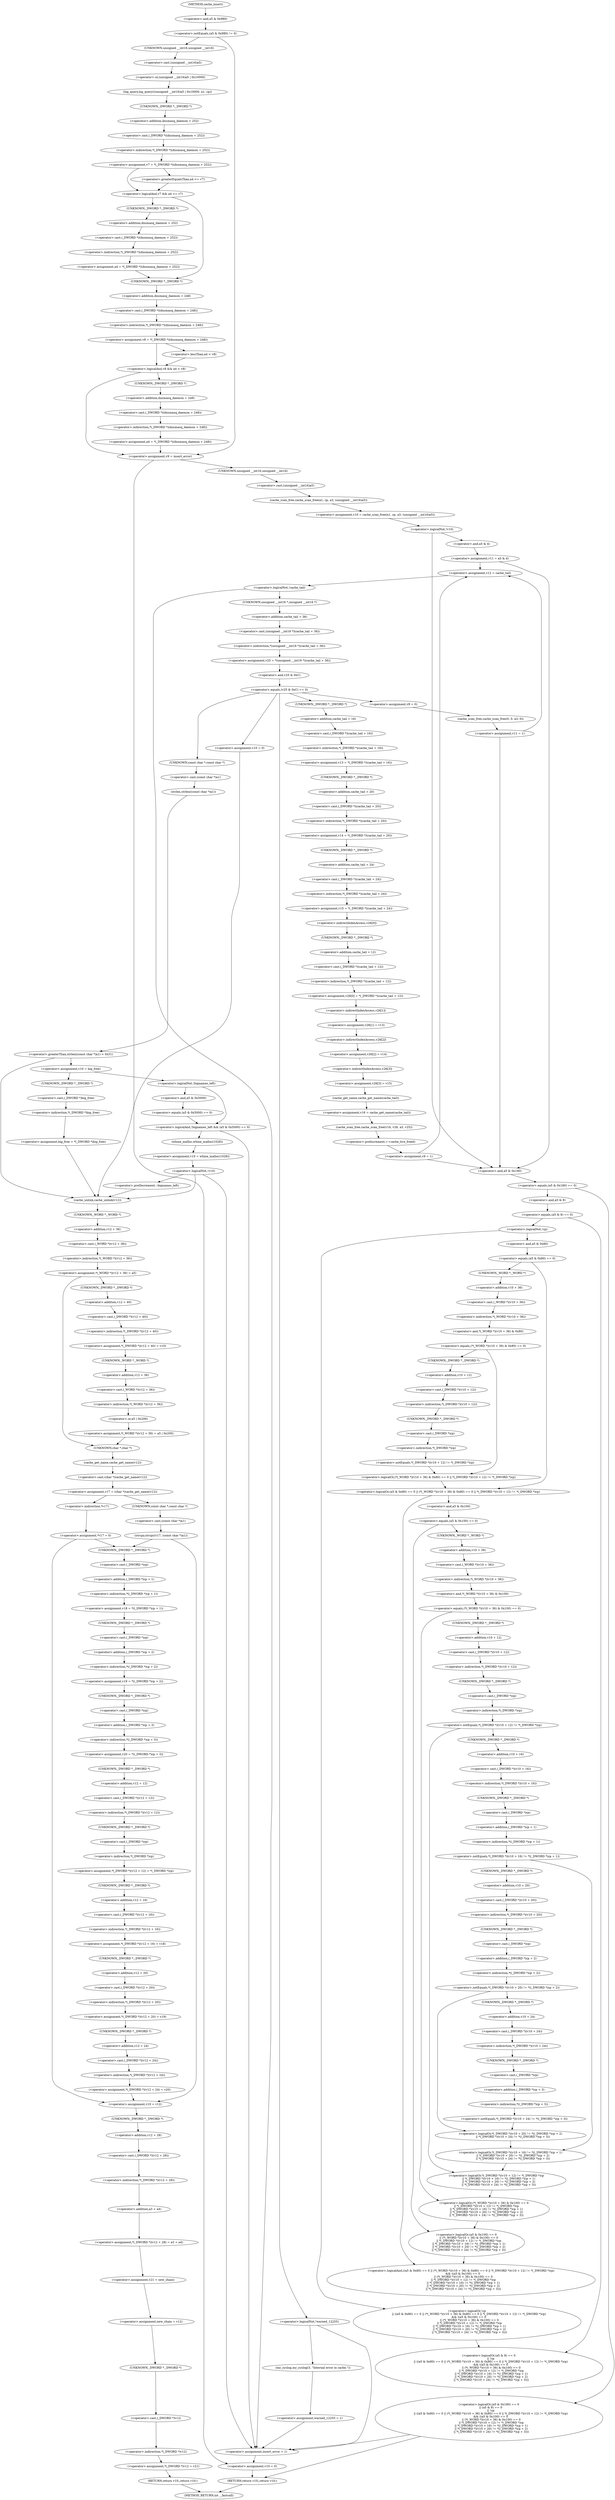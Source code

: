 digraph cache_insert {  
"1000143" [label = "(<operator>.notEquals,(a5 & 0x980) != 0)" ]
"1000144" [label = "(<operator>.and,a5 & 0x980)" ]
"1000149" [label = "(log_query,log_query((unsigned __int16)a5 | 0x10000, a1, cp))" ]
"1000150" [label = "(<operator>.or,(unsigned __int16)a5 | 0x10000)" ]
"1000151" [label = "(<operator>.cast,(unsigned __int16)a5)" ]
"1000152" [label = "(UNKNOWN,unsigned __int16,unsigned __int16)" ]
"1000157" [label = "(<operator>.assignment,v7 = *(_DWORD *)(dnsmasq_daemon + 252))" ]
"1000159" [label = "(<operator>.indirection,*(_DWORD *)(dnsmasq_daemon + 252))" ]
"1000160" [label = "(<operator>.cast,(_DWORD *)(dnsmasq_daemon + 252))" ]
"1000161" [label = "(UNKNOWN,_DWORD *,_DWORD *)" ]
"1000162" [label = "(<operator>.addition,dnsmasq_daemon + 252)" ]
"1000166" [label = "(<operator>.logicalAnd,v7 && a4 >= v7)" ]
"1000168" [label = "(<operator>.greaterEqualsThan,a4 >= v7)" ]
"1000171" [label = "(<operator>.assignment,a4 = *(_DWORD *)(dnsmasq_daemon + 252))" ]
"1000173" [label = "(<operator>.indirection,*(_DWORD *)(dnsmasq_daemon + 252))" ]
"1000174" [label = "(<operator>.cast,(_DWORD *)(dnsmasq_daemon + 252))" ]
"1000175" [label = "(UNKNOWN,_DWORD *,_DWORD *)" ]
"1000176" [label = "(<operator>.addition,dnsmasq_daemon + 252)" ]
"1000179" [label = "(<operator>.assignment,v8 = *(_DWORD *)(dnsmasq_daemon + 248))" ]
"1000181" [label = "(<operator>.indirection,*(_DWORD *)(dnsmasq_daemon + 248))" ]
"1000182" [label = "(<operator>.cast,(_DWORD *)(dnsmasq_daemon + 248))" ]
"1000183" [label = "(UNKNOWN,_DWORD *,_DWORD *)" ]
"1000184" [label = "(<operator>.addition,dnsmasq_daemon + 248)" ]
"1000188" [label = "(<operator>.logicalAnd,v8 && a4 < v8)" ]
"1000190" [label = "(<operator>.lessThan,a4 < v8)" ]
"1000193" [label = "(<operator>.assignment,a4 = *(_DWORD *)(dnsmasq_daemon + 248))" ]
"1000195" [label = "(<operator>.indirection,*(_DWORD *)(dnsmasq_daemon + 248))" ]
"1000196" [label = "(<operator>.cast,(_DWORD *)(dnsmasq_daemon + 248))" ]
"1000197" [label = "(UNKNOWN,_DWORD *,_DWORD *)" ]
"1000198" [label = "(<operator>.addition,dnsmasq_daemon + 248)" ]
"1000201" [label = "(<operator>.assignment,v9 = insert_error)" ]
"1000207" [label = "(<operator>.assignment,v10 = cache_scan_free(a1, cp, a3, (unsigned __int16)a5))" ]
"1000209" [label = "(cache_scan_free,cache_scan_free(a1, cp, a3, (unsigned __int16)a5))" ]
"1000213" [label = "(<operator>.cast,(unsigned __int16)a5)" ]
"1000214" [label = "(UNKNOWN,unsigned __int16,unsigned __int16)" ]
"1000217" [label = "(<operator>.logicalNot,!v10)" ]
"1000220" [label = "(<operator>.assignment,v11 = a5 & 4)" ]
"1000222" [label = "(<operator>.and,a5 & 4)" ]
"1000228" [label = "(<operator>.assignment,v12 = cache_tail)" ]
"1000232" [label = "(<operator>.logicalNot,!cache_tail)" ]
"1000235" [label = "(<operator>.assignment,v25 = *(unsigned __int16 *)(cache_tail + 36))" ]
"1000237" [label = "(<operator>.indirection,*(unsigned __int16 *)(cache_tail + 36))" ]
"1000238" [label = "(<operator>.cast,(unsigned __int16 *)(cache_tail + 36))" ]
"1000239" [label = "(UNKNOWN,unsigned __int16 *,unsigned __int16 *)" ]
"1000240" [label = "(<operator>.addition,cache_tail + 36)" ]
"1000244" [label = "(<operator>.equals,(v25 & 0xC) == 0)" ]
"1000245" [label = "(<operator>.and,v25 & 0xC)" ]
"1000254" [label = "(<operator>.greaterThan,strlen((const char *)a1) > 0x31)" ]
"1000255" [label = "(strlen,strlen((const char *)a1))" ]
"1000256" [label = "(<operator>.cast,(const char *)a1)" ]
"1000257" [label = "(UNKNOWN,const char *,const char *)" ]
"1000261" [label = "(<operator>.assignment,v10 = big_free)" ]
"1000267" [label = "(<operator>.assignment,big_free = *(_DWORD *)big_free)" ]
"1000269" [label = "(<operator>.indirection,*(_DWORD *)big_free)" ]
"1000270" [label = "(<operator>.cast,(_DWORD *)big_free)" ]
"1000271" [label = "(UNKNOWN,_DWORD *,_DWORD *)" ]
"1000276" [label = "(<operator>.logicalAnd,!bignames_left && (a5 & 0x5000) == 0)" ]
"1000277" [label = "(<operator>.logicalNot,!bignames_left)" ]
"1000279" [label = "(<operator>.equals,(a5 & 0x5000) == 0)" ]
"1000280" [label = "(<operator>.and,a5 & 0x5000)" ]
"1000285" [label = "(<operator>.assignment,v10 = whine_malloc(1028))" ]
"1000287" [label = "(whine_malloc,whine_malloc(1028))" ]
"1000290" [label = "(<operator>.logicalNot,!v10)" ]
"1000295" [label = "(<operator>.preDecrement,--bignames_left)" ]
"1000299" [label = "(<operator>.assignment,v10 = 0)" ]
"1000302" [label = "(cache_unlink,cache_unlink(v12))" ]
"1000304" [label = "(<operator>.assignment,*(_WORD *)(v12 + 36) = a5)" ]
"1000305" [label = "(<operator>.indirection,*(_WORD *)(v12 + 36))" ]
"1000306" [label = "(<operator>.cast,(_WORD *)(v12 + 36))" ]
"1000307" [label = "(UNKNOWN,_WORD *,_WORD *)" ]
"1000308" [label = "(<operator>.addition,v12 + 36)" ]
"1000315" [label = "(<operator>.assignment,*(_DWORD *)(v12 + 40) = v10)" ]
"1000316" [label = "(<operator>.indirection,*(_DWORD *)(v12 + 40))" ]
"1000317" [label = "(<operator>.cast,(_DWORD *)(v12 + 40))" ]
"1000318" [label = "(UNKNOWN,_DWORD *,_DWORD *)" ]
"1000319" [label = "(<operator>.addition,v12 + 40)" ]
"1000323" [label = "(<operator>.assignment,*(_WORD *)(v12 + 36) = a5 | 0x200)" ]
"1000324" [label = "(<operator>.indirection,*(_WORD *)(v12 + 36))" ]
"1000325" [label = "(<operator>.cast,(_WORD *)(v12 + 36))" ]
"1000326" [label = "(UNKNOWN,_WORD *,_WORD *)" ]
"1000327" [label = "(<operator>.addition,v12 + 36)" ]
"1000330" [label = "(<operator>.or,a5 | 0x200)" ]
"1000333" [label = "(<operator>.assignment,v17 = (char *)cache_get_name(v12))" ]
"1000335" [label = "(<operator>.cast,(char *)cache_get_name(v12))" ]
"1000336" [label = "(UNKNOWN,char *,char *)" ]
"1000337" [label = "(cache_get_name,cache_get_name(v12))" ]
"1000341" [label = "(strcpy,strcpy(v17, (const char *)a1))" ]
"1000343" [label = "(<operator>.cast,(const char *)a1)" ]
"1000344" [label = "(UNKNOWN,const char *,const char *)" ]
"1000347" [label = "(<operator>.assignment,*v17 = 0)" ]
"1000348" [label = "(<operator>.indirection,*v17)" ]
"1000354" [label = "(<operator>.assignment,v18 = *((_DWORD *)cp + 1))" ]
"1000356" [label = "(<operator>.indirection,*((_DWORD *)cp + 1))" ]
"1000357" [label = "(<operator>.addition,(_DWORD *)cp + 1)" ]
"1000358" [label = "(<operator>.cast,(_DWORD *)cp)" ]
"1000359" [label = "(UNKNOWN,_DWORD *,_DWORD *)" ]
"1000362" [label = "(<operator>.assignment,v19 = *((_DWORD *)cp + 2))" ]
"1000364" [label = "(<operator>.indirection,*((_DWORD *)cp + 2))" ]
"1000365" [label = "(<operator>.addition,(_DWORD *)cp + 2)" ]
"1000366" [label = "(<operator>.cast,(_DWORD *)cp)" ]
"1000367" [label = "(UNKNOWN,_DWORD *,_DWORD *)" ]
"1000370" [label = "(<operator>.assignment,v20 = *((_DWORD *)cp + 3))" ]
"1000372" [label = "(<operator>.indirection,*((_DWORD *)cp + 3))" ]
"1000373" [label = "(<operator>.addition,(_DWORD *)cp + 3)" ]
"1000374" [label = "(<operator>.cast,(_DWORD *)cp)" ]
"1000375" [label = "(UNKNOWN,_DWORD *,_DWORD *)" ]
"1000378" [label = "(<operator>.assignment,*(_DWORD *)(v12 + 12) = *(_DWORD *)cp)" ]
"1000379" [label = "(<operator>.indirection,*(_DWORD *)(v12 + 12))" ]
"1000380" [label = "(<operator>.cast,(_DWORD *)(v12 + 12))" ]
"1000381" [label = "(UNKNOWN,_DWORD *,_DWORD *)" ]
"1000382" [label = "(<operator>.addition,v12 + 12)" ]
"1000385" [label = "(<operator>.indirection,*(_DWORD *)cp)" ]
"1000386" [label = "(<operator>.cast,(_DWORD *)cp)" ]
"1000387" [label = "(UNKNOWN,_DWORD *,_DWORD *)" ]
"1000389" [label = "(<operator>.assignment,*(_DWORD *)(v12 + 16) = v18)" ]
"1000390" [label = "(<operator>.indirection,*(_DWORD *)(v12 + 16))" ]
"1000391" [label = "(<operator>.cast,(_DWORD *)(v12 + 16))" ]
"1000392" [label = "(UNKNOWN,_DWORD *,_DWORD *)" ]
"1000393" [label = "(<operator>.addition,v12 + 16)" ]
"1000397" [label = "(<operator>.assignment,*(_DWORD *)(v12 + 20) = v19)" ]
"1000398" [label = "(<operator>.indirection,*(_DWORD *)(v12 + 20))" ]
"1000399" [label = "(<operator>.cast,(_DWORD *)(v12 + 20))" ]
"1000400" [label = "(UNKNOWN,_DWORD *,_DWORD *)" ]
"1000401" [label = "(<operator>.addition,v12 + 20)" ]
"1000405" [label = "(<operator>.assignment,*(_DWORD *)(v12 + 24) = v20)" ]
"1000406" [label = "(<operator>.indirection,*(_DWORD *)(v12 + 24))" ]
"1000407" [label = "(<operator>.cast,(_DWORD *)(v12 + 24))" ]
"1000408" [label = "(UNKNOWN,_DWORD *,_DWORD *)" ]
"1000409" [label = "(<operator>.addition,v12 + 24)" ]
"1000413" [label = "(<operator>.assignment,v10 = v12)" ]
"1000416" [label = "(<operator>.assignment,*(_DWORD *)(v12 + 28) = a3 + a4)" ]
"1000417" [label = "(<operator>.indirection,*(_DWORD *)(v12 + 28))" ]
"1000418" [label = "(<operator>.cast,(_DWORD *)(v12 + 28))" ]
"1000419" [label = "(UNKNOWN,_DWORD *,_DWORD *)" ]
"1000420" [label = "(<operator>.addition,v12 + 28)" ]
"1000423" [label = "(<operator>.addition,a3 + a4)" ]
"1000426" [label = "(<operator>.assignment,v21 = new_chain)" ]
"1000429" [label = "(<operator>.assignment,new_chain = v12)" ]
"1000432" [label = "(<operator>.assignment,*(_DWORD *)v12 = v21)" ]
"1000433" [label = "(<operator>.indirection,*(_DWORD *)v12)" ]
"1000434" [label = "(<operator>.cast,(_DWORD *)v12)" ]
"1000435" [label = "(UNKNOWN,_DWORD *,_DWORD *)" ]
"1000438" [label = "(RETURN,return v10;,return v10;)" ]
"1000444" [label = "(<operator>.logicalNot,!warned_12255)" ]
"1000447" [label = "(my_syslog,my_syslog(3, \"Internal error in cache.\"))" ]
"1000450" [label = "(<operator>.assignment,warned_12255 = 1)" ]
"1000457" [label = "(<operator>.assignment,v13 = *(_DWORD *)(cache_tail + 16))" ]
"1000459" [label = "(<operator>.indirection,*(_DWORD *)(cache_tail + 16))" ]
"1000460" [label = "(<operator>.cast,(_DWORD *)(cache_tail + 16))" ]
"1000461" [label = "(UNKNOWN,_DWORD *,_DWORD *)" ]
"1000462" [label = "(<operator>.addition,cache_tail + 16)" ]
"1000465" [label = "(<operator>.assignment,v14 = *(_DWORD *)(cache_tail + 20))" ]
"1000467" [label = "(<operator>.indirection,*(_DWORD *)(cache_tail + 20))" ]
"1000468" [label = "(<operator>.cast,(_DWORD *)(cache_tail + 20))" ]
"1000469" [label = "(UNKNOWN,_DWORD *,_DWORD *)" ]
"1000470" [label = "(<operator>.addition,cache_tail + 20)" ]
"1000473" [label = "(<operator>.assignment,v15 = *(_DWORD *)(cache_tail + 24))" ]
"1000475" [label = "(<operator>.indirection,*(_DWORD *)(cache_tail + 24))" ]
"1000476" [label = "(<operator>.cast,(_DWORD *)(cache_tail + 24))" ]
"1000477" [label = "(UNKNOWN,_DWORD *,_DWORD *)" ]
"1000478" [label = "(<operator>.addition,cache_tail + 24)" ]
"1000481" [label = "(<operator>.assignment,v26[0] = *(_DWORD *)(cache_tail + 12))" ]
"1000482" [label = "(<operator>.indirectIndexAccess,v26[0])" ]
"1000485" [label = "(<operator>.indirection,*(_DWORD *)(cache_tail + 12))" ]
"1000486" [label = "(<operator>.cast,(_DWORD *)(cache_tail + 12))" ]
"1000487" [label = "(UNKNOWN,_DWORD *,_DWORD *)" ]
"1000488" [label = "(<operator>.addition,cache_tail + 12)" ]
"1000491" [label = "(<operator>.assignment,v26[1] = v13)" ]
"1000492" [label = "(<operator>.indirectIndexAccess,v26[1])" ]
"1000496" [label = "(<operator>.assignment,v26[2] = v14)" ]
"1000497" [label = "(<operator>.indirectIndexAccess,v26[2])" ]
"1000501" [label = "(<operator>.assignment,v26[3] = v15)" ]
"1000502" [label = "(<operator>.indirectIndexAccess,v26[3])" ]
"1000506" [label = "(<operator>.assignment,v16 = cache_get_name(cache_tail))" ]
"1000508" [label = "(cache_get_name,cache_get_name(cache_tail))" ]
"1000510" [label = "(cache_scan_free,cache_scan_free(v16, v26, a3, v25))" ]
"1000515" [label = "(<operator>.preIncrement,++cache_live_freed)" ]
"1000517" [label = "(<operator>.assignment,v9 = 1)" ]
"1000522" [label = "(<operator>.assignment,v9 = 0)" ]
"1000525" [label = "(cache_scan_free,cache_scan_free(0, 0, a3, 0))" ]
"1000530" [label = "(<operator>.assignment,v11 = 1)" ]
"1000534" [label = "(<operator>.logicalOr,(a5 & 0x180) == 0\n    || (a5 & 8) == 0\n    || !cp\n    || ((a5 & 0x80) == 0 || (*(_WORD *)(v10 + 36) & 0x80) == 0 || *(_DWORD *)(v10 + 12) != *(_DWORD *)cp)\n    && ((a5 & 0x100) == 0\n     || (*(_WORD *)(v10 + 36) & 0x100) == 0\n     || *(_DWORD *)(v10 + 12) != *(_DWORD *)cp\n     || *(_DWORD *)(v10 + 16) != *((_DWORD *)cp + 1)\n     || *(_DWORD *)(v10 + 20) != *((_DWORD *)cp + 2)\n     || *(_DWORD *)(v10 + 24) != *((_DWORD *)cp + 3)))" ]
"1000535" [label = "(<operator>.equals,(a5 & 0x180) == 0)" ]
"1000536" [label = "(<operator>.and,a5 & 0x180)" ]
"1000540" [label = "(<operator>.logicalOr,(a5 & 8) == 0\n    || !cp\n    || ((a5 & 0x80) == 0 || (*(_WORD *)(v10 + 36) & 0x80) == 0 || *(_DWORD *)(v10 + 12) != *(_DWORD *)cp)\n    && ((a5 & 0x100) == 0\n     || (*(_WORD *)(v10 + 36) & 0x100) == 0\n     || *(_DWORD *)(v10 + 12) != *(_DWORD *)cp\n     || *(_DWORD *)(v10 + 16) != *((_DWORD *)cp + 1)\n     || *(_DWORD *)(v10 + 20) != *((_DWORD *)cp + 2)\n     || *(_DWORD *)(v10 + 24) != *((_DWORD *)cp + 3)))" ]
"1000541" [label = "(<operator>.equals,(a5 & 8) == 0)" ]
"1000542" [label = "(<operator>.and,a5 & 8)" ]
"1000546" [label = "(<operator>.logicalOr,!cp\n    || ((a5 & 0x80) == 0 || (*(_WORD *)(v10 + 36) & 0x80) == 0 || *(_DWORD *)(v10 + 12) != *(_DWORD *)cp)\n    && ((a5 & 0x100) == 0\n     || (*(_WORD *)(v10 + 36) & 0x100) == 0\n     || *(_DWORD *)(v10 + 12) != *(_DWORD *)cp\n     || *(_DWORD *)(v10 + 16) != *((_DWORD *)cp + 1)\n     || *(_DWORD *)(v10 + 20) != *((_DWORD *)cp + 2)\n     || *(_DWORD *)(v10 + 24) != *((_DWORD *)cp + 3)))" ]
"1000547" [label = "(<operator>.logicalNot,!cp)" ]
"1000549" [label = "(<operator>.logicalAnd,((a5 & 0x80) == 0 || (*(_WORD *)(v10 + 36) & 0x80) == 0 || *(_DWORD *)(v10 + 12) != *(_DWORD *)cp)\n    && ((a5 & 0x100) == 0\n     || (*(_WORD *)(v10 + 36) & 0x100) == 0\n     || *(_DWORD *)(v10 + 12) != *(_DWORD *)cp\n     || *(_DWORD *)(v10 + 16) != *((_DWORD *)cp + 1)\n     || *(_DWORD *)(v10 + 20) != *((_DWORD *)cp + 2)\n     || *(_DWORD *)(v10 + 24) != *((_DWORD *)cp + 3)))" ]
"1000550" [label = "(<operator>.logicalOr,(a5 & 0x80) == 0 || (*(_WORD *)(v10 + 36) & 0x80) == 0 || *(_DWORD *)(v10 + 12) != *(_DWORD *)cp)" ]
"1000551" [label = "(<operator>.equals,(a5 & 0x80) == 0)" ]
"1000552" [label = "(<operator>.and,a5 & 0x80)" ]
"1000556" [label = "(<operator>.logicalOr,(*(_WORD *)(v10 + 36) & 0x80) == 0 || *(_DWORD *)(v10 + 12) != *(_DWORD *)cp)" ]
"1000557" [label = "(<operator>.equals,(*(_WORD *)(v10 + 36) & 0x80) == 0)" ]
"1000558" [label = "(<operator>.and,*(_WORD *)(v10 + 36) & 0x80)" ]
"1000559" [label = "(<operator>.indirection,*(_WORD *)(v10 + 36))" ]
"1000560" [label = "(<operator>.cast,(_WORD *)(v10 + 36))" ]
"1000561" [label = "(UNKNOWN,_WORD *,_WORD *)" ]
"1000562" [label = "(<operator>.addition,v10 + 36)" ]
"1000567" [label = "(<operator>.notEquals,*(_DWORD *)(v10 + 12) != *(_DWORD *)cp)" ]
"1000568" [label = "(<operator>.indirection,*(_DWORD *)(v10 + 12))" ]
"1000569" [label = "(<operator>.cast,(_DWORD *)(v10 + 12))" ]
"1000570" [label = "(UNKNOWN,_DWORD *,_DWORD *)" ]
"1000571" [label = "(<operator>.addition,v10 + 12)" ]
"1000574" [label = "(<operator>.indirection,*(_DWORD *)cp)" ]
"1000575" [label = "(<operator>.cast,(_DWORD *)cp)" ]
"1000576" [label = "(UNKNOWN,_DWORD *,_DWORD *)" ]
"1000578" [label = "(<operator>.logicalOr,(a5 & 0x100) == 0\n     || (*(_WORD *)(v10 + 36) & 0x100) == 0\n     || *(_DWORD *)(v10 + 12) != *(_DWORD *)cp\n     || *(_DWORD *)(v10 + 16) != *((_DWORD *)cp + 1)\n     || *(_DWORD *)(v10 + 20) != *((_DWORD *)cp + 2)\n     || *(_DWORD *)(v10 + 24) != *((_DWORD *)cp + 3))" ]
"1000579" [label = "(<operator>.equals,(a5 & 0x100) == 0)" ]
"1000580" [label = "(<operator>.and,a5 & 0x100)" ]
"1000584" [label = "(<operator>.logicalOr,(*(_WORD *)(v10 + 36) & 0x100) == 0\n     || *(_DWORD *)(v10 + 12) != *(_DWORD *)cp\n     || *(_DWORD *)(v10 + 16) != *((_DWORD *)cp + 1)\n     || *(_DWORD *)(v10 + 20) != *((_DWORD *)cp + 2)\n     || *(_DWORD *)(v10 + 24) != *((_DWORD *)cp + 3))" ]
"1000585" [label = "(<operator>.equals,(*(_WORD *)(v10 + 36) & 0x100) == 0)" ]
"1000586" [label = "(<operator>.and,*(_WORD *)(v10 + 36) & 0x100)" ]
"1000587" [label = "(<operator>.indirection,*(_WORD *)(v10 + 36))" ]
"1000588" [label = "(<operator>.cast,(_WORD *)(v10 + 36))" ]
"1000589" [label = "(UNKNOWN,_WORD *,_WORD *)" ]
"1000590" [label = "(<operator>.addition,v10 + 36)" ]
"1000595" [label = "(<operator>.logicalOr,*(_DWORD *)(v10 + 12) != *(_DWORD *)cp\n     || *(_DWORD *)(v10 + 16) != *((_DWORD *)cp + 1)\n     || *(_DWORD *)(v10 + 20) != *((_DWORD *)cp + 2)\n     || *(_DWORD *)(v10 + 24) != *((_DWORD *)cp + 3))" ]
"1000596" [label = "(<operator>.notEquals,*(_DWORD *)(v10 + 12) != *(_DWORD *)cp)" ]
"1000597" [label = "(<operator>.indirection,*(_DWORD *)(v10 + 12))" ]
"1000598" [label = "(<operator>.cast,(_DWORD *)(v10 + 12))" ]
"1000599" [label = "(UNKNOWN,_DWORD *,_DWORD *)" ]
"1000600" [label = "(<operator>.addition,v10 + 12)" ]
"1000603" [label = "(<operator>.indirection,*(_DWORD *)cp)" ]
"1000604" [label = "(<operator>.cast,(_DWORD *)cp)" ]
"1000605" [label = "(UNKNOWN,_DWORD *,_DWORD *)" ]
"1000607" [label = "(<operator>.logicalOr,*(_DWORD *)(v10 + 16) != *((_DWORD *)cp + 1)\n     || *(_DWORD *)(v10 + 20) != *((_DWORD *)cp + 2)\n     || *(_DWORD *)(v10 + 24) != *((_DWORD *)cp + 3))" ]
"1000608" [label = "(<operator>.notEquals,*(_DWORD *)(v10 + 16) != *((_DWORD *)cp + 1))" ]
"1000609" [label = "(<operator>.indirection,*(_DWORD *)(v10 + 16))" ]
"1000610" [label = "(<operator>.cast,(_DWORD *)(v10 + 16))" ]
"1000611" [label = "(UNKNOWN,_DWORD *,_DWORD *)" ]
"1000612" [label = "(<operator>.addition,v10 + 16)" ]
"1000615" [label = "(<operator>.indirection,*((_DWORD *)cp + 1))" ]
"1000616" [label = "(<operator>.addition,(_DWORD *)cp + 1)" ]
"1000617" [label = "(<operator>.cast,(_DWORD *)cp)" ]
"1000618" [label = "(UNKNOWN,_DWORD *,_DWORD *)" ]
"1000621" [label = "(<operator>.logicalOr,*(_DWORD *)(v10 + 20) != *((_DWORD *)cp + 2)\n     || *(_DWORD *)(v10 + 24) != *((_DWORD *)cp + 3))" ]
"1000622" [label = "(<operator>.notEquals,*(_DWORD *)(v10 + 20) != *((_DWORD *)cp + 2))" ]
"1000623" [label = "(<operator>.indirection,*(_DWORD *)(v10 + 20))" ]
"1000624" [label = "(<operator>.cast,(_DWORD *)(v10 + 20))" ]
"1000625" [label = "(UNKNOWN,_DWORD *,_DWORD *)" ]
"1000626" [label = "(<operator>.addition,v10 + 20)" ]
"1000629" [label = "(<operator>.indirection,*((_DWORD *)cp + 2))" ]
"1000630" [label = "(<operator>.addition,(_DWORD *)cp + 2)" ]
"1000631" [label = "(<operator>.cast,(_DWORD *)cp)" ]
"1000632" [label = "(UNKNOWN,_DWORD *,_DWORD *)" ]
"1000635" [label = "(<operator>.notEquals,*(_DWORD *)(v10 + 24) != *((_DWORD *)cp + 3))" ]
"1000636" [label = "(<operator>.indirection,*(_DWORD *)(v10 + 24))" ]
"1000637" [label = "(<operator>.cast,(_DWORD *)(v10 + 24))" ]
"1000638" [label = "(UNKNOWN,_DWORD *,_DWORD *)" ]
"1000639" [label = "(<operator>.addition,v10 + 24)" ]
"1000642" [label = "(<operator>.indirection,*((_DWORD *)cp + 3))" ]
"1000643" [label = "(<operator>.addition,(_DWORD *)cp + 3)" ]
"1000644" [label = "(<operator>.cast,(_DWORD *)cp)" ]
"1000645" [label = "(UNKNOWN,_DWORD *,_DWORD *)" ]
"1000650" [label = "(<operator>.assignment,insert_error = 1)" ]
"1000654" [label = "(<operator>.assignment,v10 = 0)" ]
"1000657" [label = "(RETURN,return v10;,return v10;)" ]
"1000118" [label = "(METHOD,cache_insert)" ]
"1000659" [label = "(METHOD_RETURN,int __fastcall)" ]
  "1000143" -> "1000152" 
  "1000143" -> "1000201" 
  "1000144" -> "1000143" 
  "1000149" -> "1000161" 
  "1000150" -> "1000149" 
  "1000151" -> "1000150" 
  "1000152" -> "1000151" 
  "1000157" -> "1000166" 
  "1000157" -> "1000168" 
  "1000159" -> "1000157" 
  "1000160" -> "1000159" 
  "1000161" -> "1000162" 
  "1000162" -> "1000160" 
  "1000166" -> "1000175" 
  "1000166" -> "1000183" 
  "1000168" -> "1000166" 
  "1000171" -> "1000183" 
  "1000173" -> "1000171" 
  "1000174" -> "1000173" 
  "1000175" -> "1000176" 
  "1000176" -> "1000174" 
  "1000179" -> "1000188" 
  "1000179" -> "1000190" 
  "1000181" -> "1000179" 
  "1000182" -> "1000181" 
  "1000183" -> "1000184" 
  "1000184" -> "1000182" 
  "1000188" -> "1000197" 
  "1000188" -> "1000201" 
  "1000190" -> "1000188" 
  "1000193" -> "1000201" 
  "1000195" -> "1000193" 
  "1000196" -> "1000195" 
  "1000197" -> "1000198" 
  "1000198" -> "1000196" 
  "1000201" -> "1000654" 
  "1000201" -> "1000214" 
  "1000207" -> "1000217" 
  "1000209" -> "1000207" 
  "1000213" -> "1000209" 
  "1000214" -> "1000213" 
  "1000217" -> "1000222" 
  "1000217" -> "1000536" 
  "1000220" -> "1000228" 
  "1000220" -> "1000536" 
  "1000222" -> "1000220" 
  "1000228" -> "1000232" 
  "1000232" -> "1000650" 
  "1000232" -> "1000239" 
  "1000235" -> "1000245" 
  "1000237" -> "1000235" 
  "1000238" -> "1000237" 
  "1000239" -> "1000240" 
  "1000240" -> "1000238" 
  "1000244" -> "1000257" 
  "1000244" -> "1000299" 
  "1000244" -> "1000444" 
  "1000244" -> "1000461" 
  "1000244" -> "1000522" 
  "1000245" -> "1000244" 
  "1000254" -> "1000261" 
  "1000254" -> "1000302" 
  "1000255" -> "1000254" 
  "1000256" -> "1000255" 
  "1000257" -> "1000256" 
  "1000261" -> "1000271" 
  "1000261" -> "1000277" 
  "1000267" -> "1000302" 
  "1000269" -> "1000267" 
  "1000270" -> "1000269" 
  "1000271" -> "1000270" 
  "1000276" -> "1000650" 
  "1000276" -> "1000287" 
  "1000277" -> "1000276" 
  "1000277" -> "1000280" 
  "1000279" -> "1000276" 
  "1000280" -> "1000279" 
  "1000285" -> "1000290" 
  "1000287" -> "1000285" 
  "1000290" -> "1000650" 
  "1000290" -> "1000295" 
  "1000290" -> "1000302" 
  "1000295" -> "1000302" 
  "1000299" -> "1000302" 
  "1000302" -> "1000307" 
  "1000304" -> "1000318" 
  "1000304" -> "1000336" 
  "1000305" -> "1000304" 
  "1000306" -> "1000305" 
  "1000307" -> "1000308" 
  "1000308" -> "1000306" 
  "1000315" -> "1000326" 
  "1000316" -> "1000315" 
  "1000317" -> "1000316" 
  "1000318" -> "1000319" 
  "1000319" -> "1000317" 
  "1000323" -> "1000336" 
  "1000324" -> "1000330" 
  "1000325" -> "1000324" 
  "1000326" -> "1000327" 
  "1000327" -> "1000325" 
  "1000330" -> "1000323" 
  "1000333" -> "1000344" 
  "1000333" -> "1000348" 
  "1000335" -> "1000333" 
  "1000336" -> "1000337" 
  "1000337" -> "1000335" 
  "1000341" -> "1000359" 
  "1000341" -> "1000413" 
  "1000343" -> "1000341" 
  "1000344" -> "1000343" 
  "1000347" -> "1000359" 
  "1000347" -> "1000413" 
  "1000348" -> "1000347" 
  "1000354" -> "1000367" 
  "1000356" -> "1000354" 
  "1000357" -> "1000356" 
  "1000358" -> "1000357" 
  "1000359" -> "1000358" 
  "1000362" -> "1000375" 
  "1000364" -> "1000362" 
  "1000365" -> "1000364" 
  "1000366" -> "1000365" 
  "1000367" -> "1000366" 
  "1000370" -> "1000381" 
  "1000372" -> "1000370" 
  "1000373" -> "1000372" 
  "1000374" -> "1000373" 
  "1000375" -> "1000374" 
  "1000378" -> "1000392" 
  "1000379" -> "1000387" 
  "1000380" -> "1000379" 
  "1000381" -> "1000382" 
  "1000382" -> "1000380" 
  "1000385" -> "1000378" 
  "1000386" -> "1000385" 
  "1000387" -> "1000386" 
  "1000389" -> "1000400" 
  "1000390" -> "1000389" 
  "1000391" -> "1000390" 
  "1000392" -> "1000393" 
  "1000393" -> "1000391" 
  "1000397" -> "1000408" 
  "1000398" -> "1000397" 
  "1000399" -> "1000398" 
  "1000400" -> "1000401" 
  "1000401" -> "1000399" 
  "1000405" -> "1000413" 
  "1000406" -> "1000405" 
  "1000407" -> "1000406" 
  "1000408" -> "1000409" 
  "1000409" -> "1000407" 
  "1000413" -> "1000419" 
  "1000416" -> "1000426" 
  "1000417" -> "1000423" 
  "1000418" -> "1000417" 
  "1000419" -> "1000420" 
  "1000420" -> "1000418" 
  "1000423" -> "1000416" 
  "1000426" -> "1000429" 
  "1000429" -> "1000435" 
  "1000432" -> "1000438" 
  "1000433" -> "1000432" 
  "1000434" -> "1000433" 
  "1000435" -> "1000434" 
  "1000438" -> "1000659" 
  "1000444" -> "1000447" 
  "1000444" -> "1000650" 
  "1000447" -> "1000450" 
  "1000450" -> "1000650" 
  "1000457" -> "1000469" 
  "1000459" -> "1000457" 
  "1000460" -> "1000459" 
  "1000461" -> "1000462" 
  "1000462" -> "1000460" 
  "1000465" -> "1000477" 
  "1000467" -> "1000465" 
  "1000468" -> "1000467" 
  "1000469" -> "1000470" 
  "1000470" -> "1000468" 
  "1000473" -> "1000482" 
  "1000475" -> "1000473" 
  "1000476" -> "1000475" 
  "1000477" -> "1000478" 
  "1000478" -> "1000476" 
  "1000481" -> "1000492" 
  "1000482" -> "1000487" 
  "1000485" -> "1000481" 
  "1000486" -> "1000485" 
  "1000487" -> "1000488" 
  "1000488" -> "1000486" 
  "1000491" -> "1000497" 
  "1000492" -> "1000491" 
  "1000496" -> "1000502" 
  "1000497" -> "1000496" 
  "1000501" -> "1000508" 
  "1000502" -> "1000501" 
  "1000506" -> "1000510" 
  "1000508" -> "1000506" 
  "1000510" -> "1000515" 
  "1000515" -> "1000517" 
  "1000517" -> "1000228" 
  "1000517" -> "1000536" 
  "1000522" -> "1000525" 
  "1000525" -> "1000530" 
  "1000530" -> "1000228" 
  "1000530" -> "1000536" 
  "1000534" -> "1000650" 
  "1000534" -> "1000657" 
  "1000535" -> "1000534" 
  "1000535" -> "1000542" 
  "1000536" -> "1000535" 
  "1000540" -> "1000534" 
  "1000541" -> "1000540" 
  "1000541" -> "1000547" 
  "1000542" -> "1000541" 
  "1000546" -> "1000540" 
  "1000547" -> "1000546" 
  "1000547" -> "1000552" 
  "1000549" -> "1000546" 
  "1000550" -> "1000549" 
  "1000550" -> "1000580" 
  "1000551" -> "1000561" 
  "1000551" -> "1000550" 
  "1000552" -> "1000551" 
  "1000556" -> "1000550" 
  "1000557" -> "1000570" 
  "1000557" -> "1000556" 
  "1000558" -> "1000557" 
  "1000559" -> "1000558" 
  "1000560" -> "1000559" 
  "1000561" -> "1000562" 
  "1000562" -> "1000560" 
  "1000567" -> "1000556" 
  "1000568" -> "1000576" 
  "1000569" -> "1000568" 
  "1000570" -> "1000571" 
  "1000571" -> "1000569" 
  "1000574" -> "1000567" 
  "1000575" -> "1000574" 
  "1000576" -> "1000575" 
  "1000578" -> "1000549" 
  "1000579" -> "1000589" 
  "1000579" -> "1000578" 
  "1000580" -> "1000579" 
  "1000584" -> "1000578" 
  "1000585" -> "1000599" 
  "1000585" -> "1000584" 
  "1000586" -> "1000585" 
  "1000587" -> "1000586" 
  "1000588" -> "1000587" 
  "1000589" -> "1000590" 
  "1000590" -> "1000588" 
  "1000595" -> "1000584" 
  "1000596" -> "1000611" 
  "1000596" -> "1000595" 
  "1000597" -> "1000605" 
  "1000598" -> "1000597" 
  "1000599" -> "1000600" 
  "1000600" -> "1000598" 
  "1000603" -> "1000596" 
  "1000604" -> "1000603" 
  "1000605" -> "1000604" 
  "1000607" -> "1000595" 
  "1000608" -> "1000625" 
  "1000608" -> "1000607" 
  "1000609" -> "1000618" 
  "1000610" -> "1000609" 
  "1000611" -> "1000612" 
  "1000612" -> "1000610" 
  "1000615" -> "1000608" 
  "1000616" -> "1000615" 
  "1000617" -> "1000616" 
  "1000618" -> "1000617" 
  "1000621" -> "1000607" 
  "1000622" -> "1000638" 
  "1000622" -> "1000621" 
  "1000623" -> "1000632" 
  "1000624" -> "1000623" 
  "1000625" -> "1000626" 
  "1000626" -> "1000624" 
  "1000629" -> "1000622" 
  "1000630" -> "1000629" 
  "1000631" -> "1000630" 
  "1000632" -> "1000631" 
  "1000635" -> "1000621" 
  "1000636" -> "1000645" 
  "1000637" -> "1000636" 
  "1000638" -> "1000639" 
  "1000639" -> "1000637" 
  "1000642" -> "1000635" 
  "1000643" -> "1000642" 
  "1000644" -> "1000643" 
  "1000645" -> "1000644" 
  "1000650" -> "1000654" 
  "1000654" -> "1000657" 
  "1000657" -> "1000659" 
  "1000118" -> "1000144" 
}
